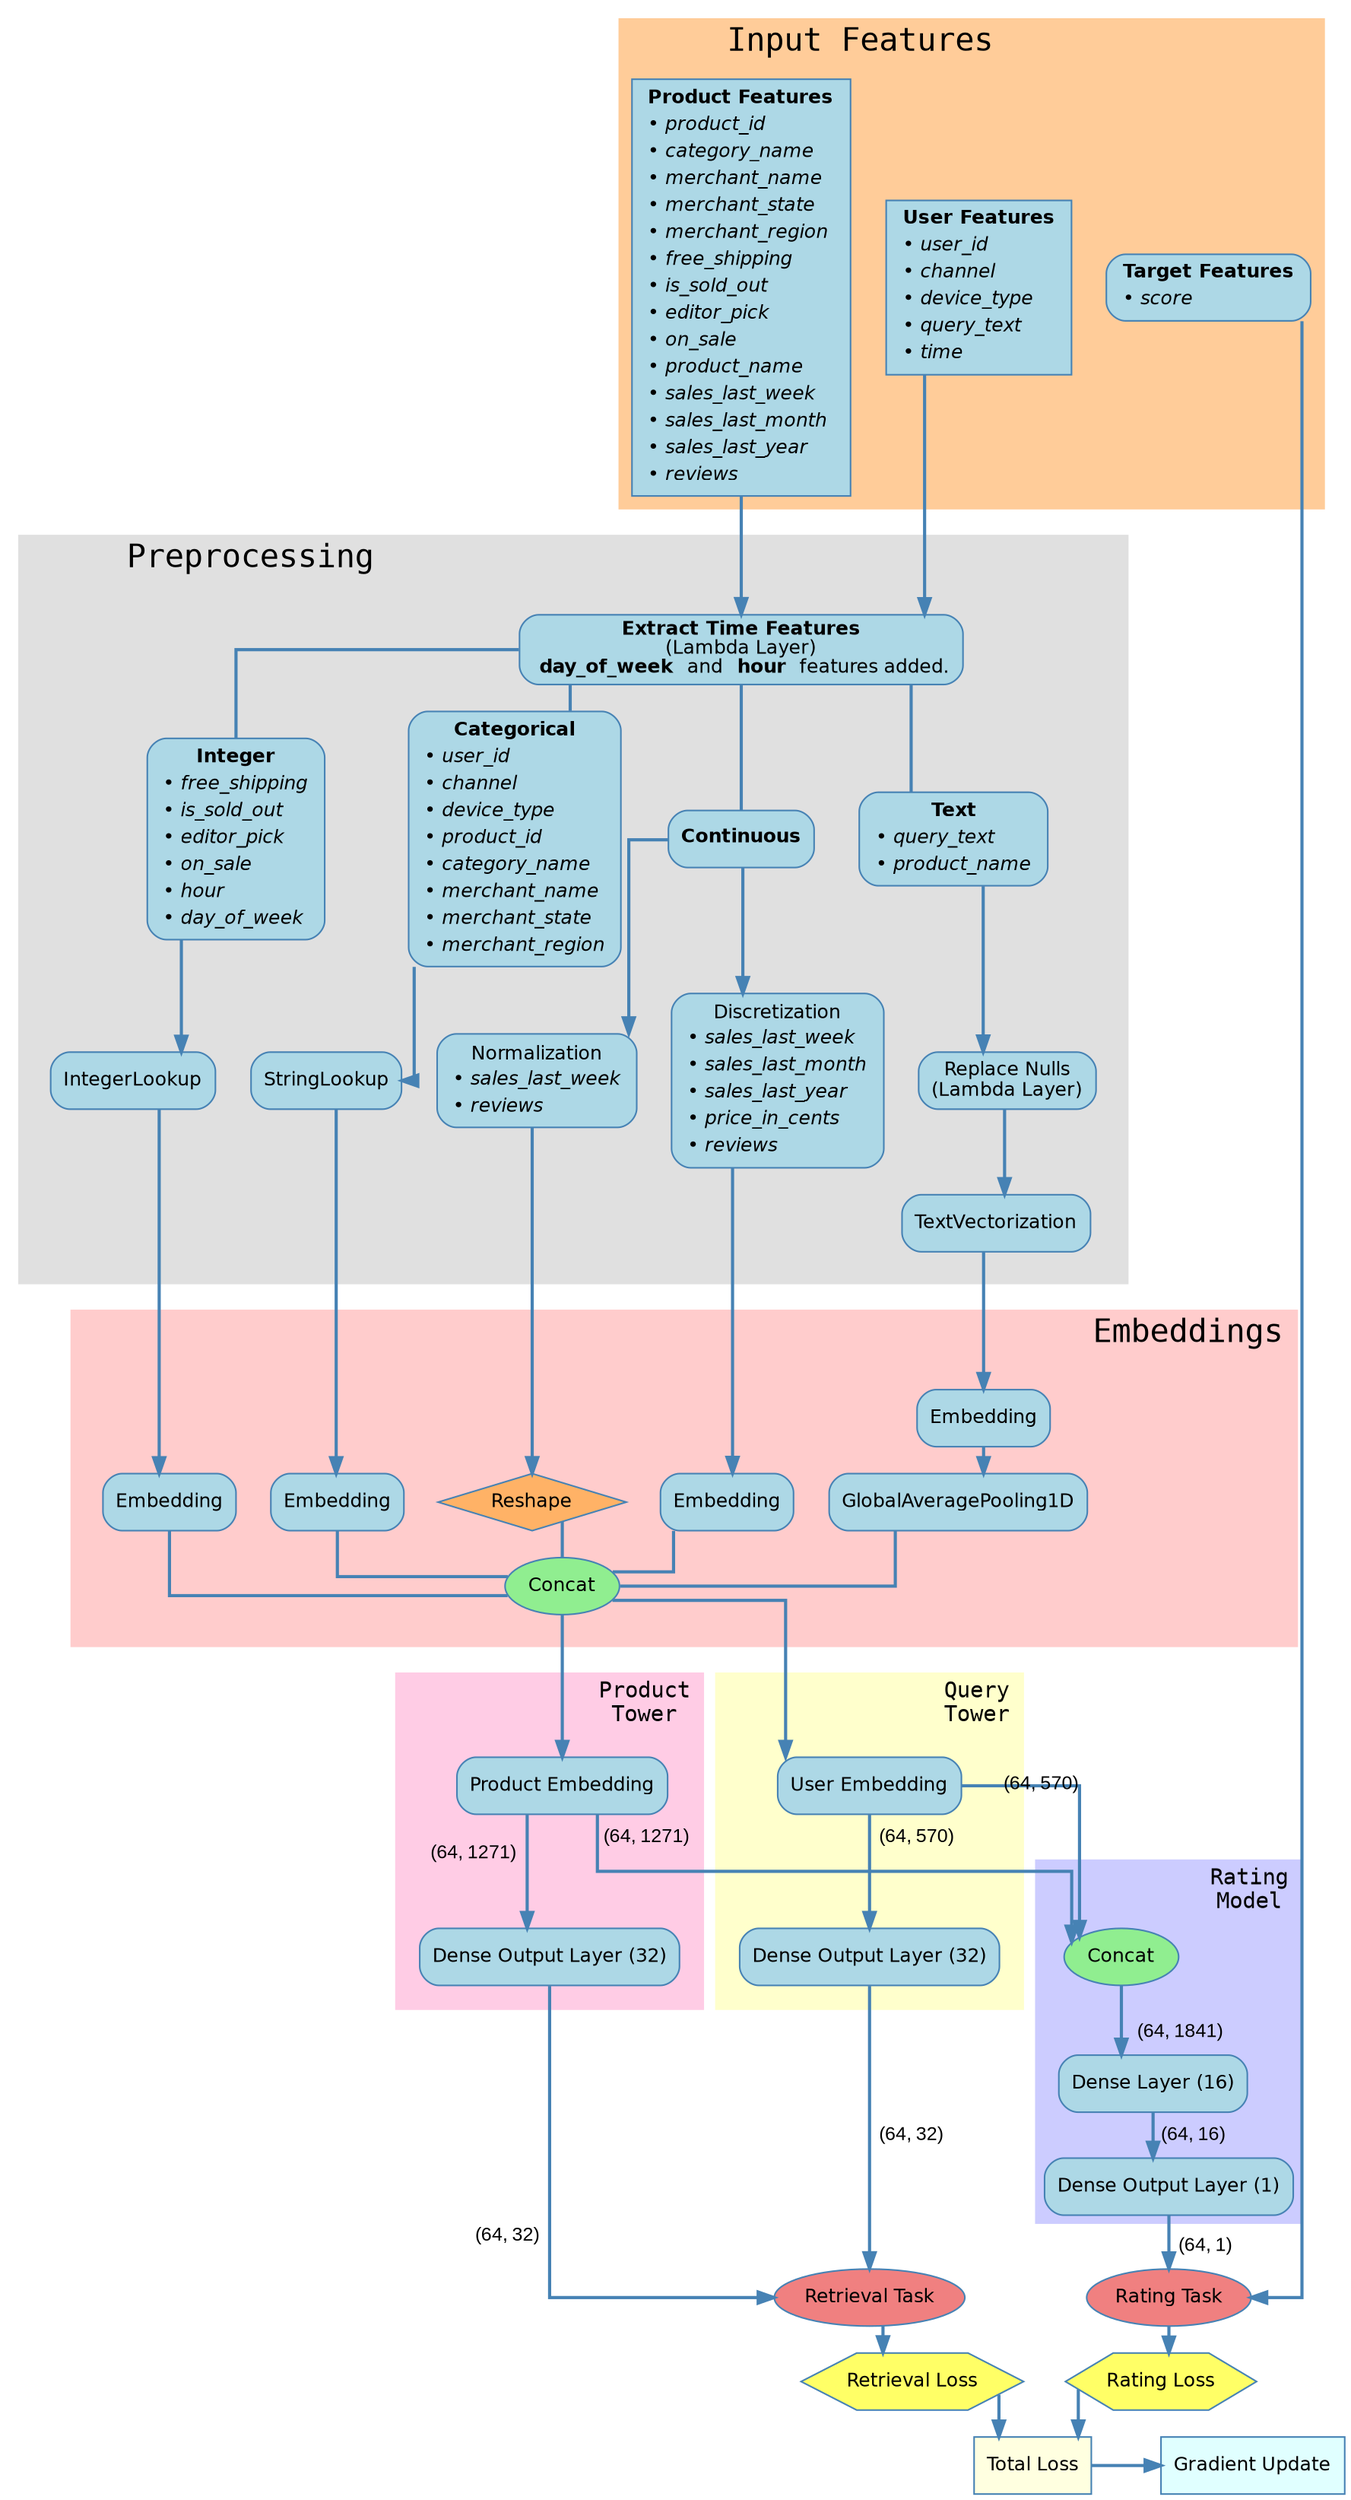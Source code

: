 digraph G {
    rankdir=TB;
    splines=ortho;
    nodesep=0.3; // Increases space between nodes
    ranksep=0.2; // Increases space between levels
    
    
    // Global Node style
    node [shape=box style="rounded,filled" color="#4682B4" fillcolor="#ADD8E6" fontname="Helvetica" fontsize=12];

    // Input Features Cluster
    subgraph cluster_input {
        label="     Input Features";
        style=filled;
        color="#FFCC99";
        fontname="Consolas";
        fontsize=20;
        labeljust="l";
        node [style="rounded,filled", fillcolor="#ADD8E6", color="#4682B4"];    
        
        // Nodes
        user_features [
            label=<
                <table border="0" cellborder="0" cellspacing="0" cellpadding="2">
                    <tr><td><b>User Features</b></td></tr>
                    <tr><td align="left">&#8226; <i>user_id</i></td></tr>
                    <tr><td align="left">&#8226; <i>channel</i></td></tr>
                    <tr><td align="left">&#8226; <i>device_type</i></td></tr>
                    <tr><td align="left">&#8226; <i>query_text</i></td></tr>
                    <tr><td align="left">&#8226; <i>time</i></td></tr>
                </table>
            > 
            shape=box style=filled
        ];
        
        product_features [
            label=<
                <table border="0" cellborder="0" cellspacing="0" cellpadding="2">
                    <tr><td><b>Product Features</b></td></tr>
                    <tr><td align="left">&#8226; <i>product_id</i></td></tr>
                    <tr><td align="left">&#8226; <i>category_name</i></td></tr>
                    <tr><td align="left">&#8226; <i>merchant_name</i></td></tr>
                    <tr><td align="left">&#8226; <i>merchant_state</i></td></tr>
                    <tr><td align="left">&#8226; <i>merchant_region</i></td></tr>
                    <tr><td align="left">&#8226; <i>free_shipping</i></td></tr>
                    <tr><td align="left">&#8226; <i>is_sold_out</i></td></tr>
                    <tr><td align="left">&#8226; <i>editor_pick</i></td></tr>
                    <tr><td align="left">&#8226; <i>on_sale</i></td></tr>
                    <tr><td align="left">&#8226; <i>product_name</i></td></tr>
                    <tr><td align="left">&#8226; <i>sales_last_week</i></td></tr>
                    <tr><td align="left">&#8226; <i>sales_last_month</i></td></tr>
                    <tr><td align="left">&#8226; <i>sales_last_year</i></td></tr>
                    <tr><td align="left">&#8226; <i>reviews</i></td></tr>
                </table>
            > 
            shape=box style=filled
        ];
                
        score [label=<
            <table border="0" cellborder="0" cellspacing="0">
                <tr><td><b>Target Features</b></td></tr>
                <tr><td align="left">&#8226; <i>score</i></td></tr>
            </table>
        >];

    }

    // Embedding Layer Cluster
    subgraph cluster_preprocessing {
        label="     Preprocessing";
        margin=20;
        style=filled;
        color="#E0E0E0";
        fontname="Consolas";
        fontsize=20;
        labeljust="l";
        node [style="rounded,filled", fillcolor="#ADD8E6", color="#4682B4"];
        
        str_input [label=<
            <table border="0" cellborder="0" cellspacing="0">
                <tr><td align="center"><b>Categorical</b></td></tr>
                <tr><td align="left">&#8226; <i>user_id</i></td></tr>
                <tr><td align="left">&#8226; <i>channel</i></td></tr>
                <tr><td align="left">&#8226; <i>device_type</i></td></tr>
                <tr><td align="left">&#8226; <i>product_id</i></td></tr>
                <tr><td align="left">&#8226; <i>category_name</i></td></tr>
                <tr><td align="left">&#8226; <i>merchant_name</i></td></tr>
                <tr><td align="left">&#8226; <i>merchant_state</i></td></tr>
                <tr><td align="left">&#8226; <i>merchant_region</i></td></tr>
            </table>
        >]
        int_input [label=<
            <table border="0" cellborder="0" cellspacing="0">
                <tr><td align="center"><b>Integer</b></td></tr>
                <tr><td align="left">&#8226; <i>free_shipping</i></td></tr>
                <tr><td align="left">&#8226; <i>is_sold_out</i></td></tr>
                <tr><td align="left">&#8226; <i>editor_pick</i></td></tr>
                <tr><td align="left">&#8226; <i>on_sale</i></td></tr>
                <tr><td align="left">&#8226; <i>hour</i></td></tr>
                <tr><td align="left">&#8226; <i>day_of_week</i></td></tr>
            </table>
        >]
        text_input [label=<
            <table border="0" cellborder="0" cellspacing="0">
                <tr><td align="center"><b>Text</b></td></tr>
                <tr><td align="left">&#8226; <i>query_text</i></td></tr>
                <tr><td align="left">&#8226; <i>product_name</i></td></tr>
            </table>
        >]
        cont_input [label=<<b>Continuous</b>>]
    
        lambda_time [label=<<b>Extract Time Features</b><br/>(Lambda Layer)<br/><b> day_of_week </b> and <b> hour </b> features added.>]
        str [label=<StringLookup>]
        int [label="IntegerLookup"]
        text [label="TextVectorization"]
        lambda_null [label=<Replace Nulls<br/>(Lambda Layer)>]
        disc [label=<
            <table border="0" cellborder="0" cellspacing="0">
                <tr><td align="center">Discretization</td></tr>
                <tr><td align="left">&#8226; <i>sales_last_week</i></td></tr>
                <tr><td align="left">&#8226; <i>sales_last_month</i></td></tr>
                <tr><td align="left">&#8226; <i>sales_last_year</i></td></tr>
                <tr><td align="left">&#8226; <i>price_in_cents</i></td></tr>
                <tr><td align="left">&#8226; <i>reviews</i></td></tr>
            </table>
        >]
        norm [label=<
            <table border="0" cellborder="0" cellspacing="0">
                <tr><td align="center">Normalization</td></tr>
                <tr><td align="left">&#8226; <i>sales_last_week</i></td></tr>
                <tr><td align="left">&#8226; <i>reviews</i></td></tr>
            </table>
        >]
    }
    
    // Embedding Layer Cluster
    subgraph cluster_embeddings {
        label=" Embeddings";
        margin=20;
        style=filled;
        color="#FFCCCC";
        fontname="Consolas";
        fontsize=20;
        labeljust="r";
        node [style="rounded,filled", fillcolor="#ADD8E6", color="#4682B4"];
        
        blank_space [style=invis; width=0.5]

        norm_reshape [label="Reshape" shape=diamond style="filled" fillcolor="#FFB266"]
        str_embedding [label="Embedding"];
        int_embedding [label="Embedding"];
        text_embedding [label="Embedding"];
        disc_embedding [label="Embedding"];
        text_average_pooling [label="GlobalAveragePooling1D"];
        
        embeddings_concat [label="Concat" shape=ellipse style="filled" fillcolor="#90EE90"];
        { rank=same; blank_space; str_embedding }
    }
    
    // Query Tower Cluster
    subgraph cluster_query_tower {
        label="Query\nTower";
        margin=15;
        style=filled;
        color="#FFFFCC";
        fontname="Consolas";
        labeljust="r";
        node [style="rounded,filled", fillcolor="#ADD8E6", color="#4682B4"];
        
        user_embedding [label="User Embedding"];
        user_output [label="Dense Output Layer (32)"];
    }
    
    // Product Tower Cluster
    subgraph cluster_product_tower {
        label="Product\nTower";
        margin=15;
        style=filled;
        color="#FFCCE5";
        fontname="Consolas";
        labeljust="r";
        node [style="rounded,filled", fillcolor="#ADD8E6", color="#4682B4"];
        
        product_embedding [label="Product Embedding"];
        product_output [label="Dense Output Layer (32)"];
    }
    
    // Rating Model Cluster
    subgraph cluster_rating_tower {
        label="Rating\nModel";
        margin=5;
        labeljust="r";
        style=filled;
        color="#CCCCFF";
        fontname="Consolas";
        node [style="rounded,filled", fillcolor="#ADD8E6", color="#4682B4"];

        concat [label="Concat" shape=ellipse style="filled" fillcolor="#90EE90"];
        rating_DL [label="Dense Layer (16)"]
        rating_output [label="Dense Output Layer (1)"];
    }
    
    retrieval_task [label="Retrieval Task" shape=ellipse style="filled" fillcolor="#F08080"];
    rating_task [label="Rating Task" shape=ellipse style="filled" fillcolor="#F08080"];
    
    retrieval_loss [label="Retrieval Loss" shape=hexagon style="filled" fillcolor="#FFFF66"];
    rating_loss [label="Rating Loss" shape=hexagon style="filled" fillcolor="#FFFF66"];

    total_loss [label="Total Loss" shape=box style="filled" fillcolor="#FFFFE0"];
    gradient_update [label="Gradient Update" shape=box style="filled" fillcolor="#E0FFFF"];
    
    // Define Ranks
    { rank=same; retrieval_task; rating_task }
    { rank=same; total_loss; gradient_update }

    // Edges
    edge [color="#4682B4" penwidth=2 fontname="Arial" fontsize=12];

    user_features -> lambda_time;
    product_features -> lambda_time;

    lambda_time -> {str_input;int_input;text_input;cont_input} [dir=none];

    str_input -> str;
    int_input -> int;
    text_input -> lambda_null;
    lambda_null -> text;
    cont_input -> {norm;disc};
    
    str -> str_embedding;
    int -> int_embedding;
    text -> text_embedding;
    disc -> disc_embedding;
    norm -> norm_reshape;

    text_embedding -> text_average_pooling;

    {str_embedding;int_embedding;disc_embedding;norm_reshape;text_average_pooling} -> embeddings_concat [arrowhead=none];
    
    blank_space -> concat [style=invis]

    embeddings_concat -> user_embedding;
    embeddings_concat -> product_embedding;

    user_embedding -> user_output [label="  (64, 570)"];
    product_embedding -> product_output [xlabel="(64, 1271)  "];
    user_embedding -> concat [xlabel="(64, 570)"];
    product_embedding -> concat [label="  (64, 1271)"];
    
    concat -> rating_DL [label="(64, 1841)"];
    
    user_output -> retrieval_task [label="  (64, 32)"];
    product_output -> retrieval_task [xlabel="(64, 32)  "];
    rating_DL -> rating_output [label="(64, 16)"];
    
    retrieval_task -> retrieval_loss;
    rating_output -> rating_task [label="  (64, 1)"];
    
    score -> rating_task;
    retrieval_loss -> total_loss;
    rating_task -> rating_loss;
    rating_loss -> total_loss;
    
    total_loss -> gradient_update;
}